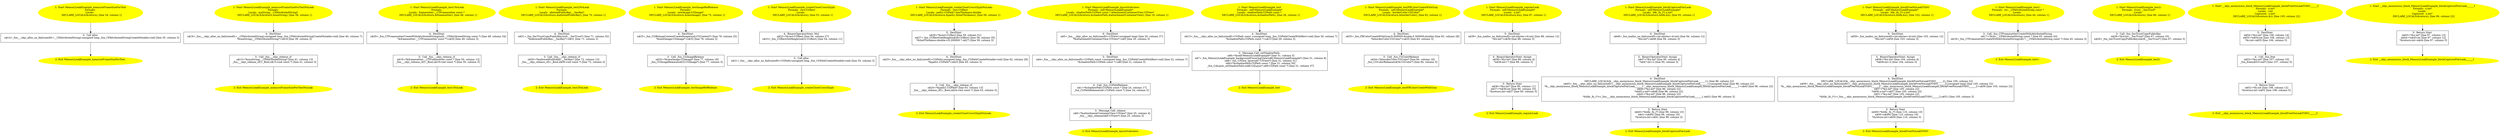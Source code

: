 /* @generated */
digraph iCFG {
"measureFrameSizeForText#MemoryLeakExample#class.f59bd9e59cef3fd16475487a380b3804_1" [label="1: Start MemoryLeakExample_measureFrameSizeForText\nFormals: \nLocals:  \n   DECLARE_LOCALS(&return); [line 34, column 1]\n " color=yellow style=filled]
	

	 "measureFrameSizeForText#MemoryLeakExample#class.f59bd9e59cef3fd16475487a380b3804_1" -> "measureFrameSizeForText#MemoryLeakExample#class.f59bd9e59cef3fd16475487a380b3804_3" ;
"measureFrameSizeForText#MemoryLeakExample#class.f59bd9e59cef3fd16475487a380b3804_2" [label="2: Exit MemoryLeakExample_measureFrameSizeForText \n  " color=yellow style=filled]
	

"measureFrameSizeForText#MemoryLeakExample#class.f59bd9e59cef3fd16475487a380b3804_3" [label="3:  Call alloc \n   n$14=_fun___objc_alloc_no_fail(sizeof(t=__CFAttributedString):unsigned long,_fun_CFAttributedStringCreateMutable:void) [line 35, column 3]\n " shape="box"]
	

	 "measureFrameSizeForText#MemoryLeakExample#class.f59bd9e59cef3fd16475487a380b3804_3" -> "measureFrameSizeForText#MemoryLeakExample#class.f59bd9e59cef3fd16475487a380b3804_2" ;
"measureFrameSizeForTextNoLeak#MemoryLeakExample#class.9443bec011166230e1709abbe3c930d4_1" [label="1: Start MemoryLeakExample_measureFrameSizeForTextNoLeak\nFormals: \nLocals:  maString:__CFAttributedString* \n   DECLARE_LOCALS(&return,&maString); [line 38, column 1]\n " color=yellow style=filled]
	

	 "measureFrameSizeForTextNoLeak#MemoryLeakExample#class.9443bec011166230e1709abbe3c930d4_1" -> "measureFrameSizeForTextNoLeak#MemoryLeakExample#class.9443bec011166230e1709abbe3c930d4_4" ;
"measureFrameSizeForTextNoLeak#MemoryLeakExample#class.9443bec011166230e1709abbe3c930d4_2" [label="2: Exit MemoryLeakExample_measureFrameSizeForTextNoLeak \n  " color=yellow style=filled]
	

"measureFrameSizeForTextNoLeak#MemoryLeakExample#class.9443bec011166230e1709abbe3c930d4_3" [label="3:  Call _fun___objc_release_cf \n   n$15=*&maString:__CFAttributedString* [line 41, column 13]\n  _fun___objc_release_cf(1:_Bool,n$15:void const *) [line 41, column 3]\n " shape="box"]
	

	 "measureFrameSizeForTextNoLeak#MemoryLeakExample#class.9443bec011166230e1709abbe3c930d4_3" -> "measureFrameSizeForTextNoLeak#MemoryLeakExample#class.9443bec011166230e1709abbe3c930d4_2" ;
"measureFrameSizeForTextNoLeak#MemoryLeakExample#class.9443bec011166230e1709abbe3c930d4_4" [label="4:  DeclStmt \n   n$16=_fun___objc_alloc_no_fail(sizeof(t=__CFAttributedString):unsigned long,_fun_CFAttributedStringCreateMutable:void) [line 40, column 7]\n  *&maString:__CFAttributedString*=n$16 [line 39, column 3]\n " shape="box"]
	

	 "measureFrameSizeForTextNoLeak#MemoryLeakExample#class.9443bec011166230e1709abbe3c930d4_4" -> "measureFrameSizeForTextNoLeak#MemoryLeakExample#class.9443bec011166230e1709abbe3c930d4_3" ;
"test1NoLeak#MemoryLeakExample#class.7e0d9640dbd86a21622e801793707bd9_1" [label="1: Start MemoryLeakExample_test1NoLeak\nFormals: \nLocals:  framesetter:__CTFramesetter const * \n   DECLARE_LOCALS(&return,&framesetter); [line 48, column 1]\n " color=yellow style=filled]
	

	 "test1NoLeak#MemoryLeakExample#class.7e0d9640dbd86a21622e801793707bd9_1" -> "test1NoLeak#MemoryLeakExample#class.7e0d9640dbd86a21622e801793707bd9_4" ;
"test1NoLeak#MemoryLeakExample#class.7e0d9640dbd86a21622e801793707bd9_2" [label="2: Exit MemoryLeakExample_test1NoLeak \n  " color=yellow style=filled]
	

"test1NoLeak#MemoryLeakExample#class.7e0d9640dbd86a21622e801793707bd9_3" [label="3:  Call _fun___objc_release_cf \n   n$19=*&framesetter:__CTFramesetter const * [line 50, column 13]\n  _fun___objc_release_cf(1:_Bool,n$19:void const *) [line 50, column 3]\n " shape="box"]
	

	 "test1NoLeak#MemoryLeakExample#class.7e0d9640dbd86a21622e801793707bd9_3" -> "test1NoLeak#MemoryLeakExample#class.7e0d9640dbd86a21622e801793707bd9_2" ;
"test1NoLeak#MemoryLeakExample#class.7e0d9640dbd86a21622e801793707bd9_4" [label="4:  DeclStmt \n   n$20=_fun_CTFramesetterCreateWithAttributedString(null:__CFAttributedString const *) [line 49, column 34]\n  *&framesetter:__CTFramesetter const *=n$20 [line 49, column 3]\n " shape="box"]
	

	 "test1NoLeak#MemoryLeakExample#class.7e0d9640dbd86a21622e801793707bd9_4" -> "test1NoLeak#MemoryLeakExample#class.7e0d9640dbd86a21622e801793707bd9_3" ;
"test2NoLeak#MemoryLeakExample#class.69cf0c35f7df26deefa723cac655894d_1" [label="1: Start MemoryLeakExample_test2NoLeak\nFormals: \nLocals:  allowedPublicKey:__SecKey* \n   DECLARE_LOCALS(&return,&allowedPublicKey); [line 70, column 1]\n " color=yellow style=filled]
	

	 "test2NoLeak#MemoryLeakExample#class.69cf0c35f7df26deefa723cac655894d_1" -> "test2NoLeak#MemoryLeakExample#class.69cf0c35f7df26deefa723cac655894d_4" ;
"test2NoLeak#MemoryLeakExample#class.69cf0c35f7df26deefa723cac655894d_2" [label="2: Exit MemoryLeakExample_test2NoLeak \n  " color=yellow style=filled]
	

"test2NoLeak#MemoryLeakExample#class.69cf0c35f7df26deefa723cac655894d_3" [label="3:  Call _fun___objc_release_cf \n   n$30=*&allowedPublicKey:__SecKey* [line 72, column 13]\n  _fun___objc_release_cf(1:_Bool,n$30:void const *) [line 72, column 3]\n " shape="box"]
	

	 "test2NoLeak#MemoryLeakExample#class.69cf0c35f7df26deefa723cac655894d_3" -> "test2NoLeak#MemoryLeakExample#class.69cf0c35f7df26deefa723cac655894d_2" ;
"test2NoLeak#MemoryLeakExample#class.69cf0c35f7df26deefa723cac655894d_4" [label="4:  DeclStmt \n   n$31=_fun_SecTrustCopyPublicKey(null:__SecTrust*) [line 71, column 32]\n  *&allowedPublicKey:__SecKey*=n$31 [line 71, column 3]\n " shape="box"]
	

	 "test2NoLeak#MemoryLeakExample#class.69cf0c35f7df26deefa723cac655894d_4" -> "test2NoLeak#MemoryLeakExample#class.69cf0c35f7df26deefa723cac655894d_3" ;
"testImageRefRelease#MemoryLeakExample#class.fa3cf5eac6a14b14c5050c7d62d2a79f_1" [label="1: Start MemoryLeakExample_testImageRefRelease\nFormals: \nLocals:  newImage:CGImage* \n   DECLARE_LOCALS(&return,&newImage); [line 75, column 1]\n " color=yellow style=filled]
	

	 "testImageRefRelease#MemoryLeakExample#class.fa3cf5eac6a14b14c5050c7d62d2a79f_1" -> "testImageRefRelease#MemoryLeakExample#class.fa3cf5eac6a14b14c5050c7d62d2a79f_4" ;
"testImageRefRelease#MemoryLeakExample#class.fa3cf5eac6a14b14c5050c7d62d2a79f_2" [label="2: Exit MemoryLeakExample_testImageRefRelease \n  " color=yellow style=filled]
	

"testImageRefRelease#MemoryLeakExample#class.fa3cf5eac6a14b14c5050c7d62d2a79f_3" [label="3:  Call _fun_CGImageRelease \n   n$32=*&newImage:CGImage* [line 77, column 18]\n  _fun_CGImageRelease(n$32:CGImage*) [line 77, column 3]\n " shape="box"]
	

	 "testImageRefRelease#MemoryLeakExample#class.fa3cf5eac6a14b14c5050c7d62d2a79f_3" -> "testImageRefRelease#MemoryLeakExample#class.fa3cf5eac6a14b14c5050c7d62d2a79f_2" ;
"testImageRefRelease#MemoryLeakExample#class.fa3cf5eac6a14b14c5050c7d62d2a79f_4" [label="4:  DeclStmt \n   n$33=_fun_CGBitmapContextCreateImage(null:CGContext*) [line 76, column 25]\n  *&newImage:CGImage*=n$33 [line 76, column 3]\n " shape="box"]
	

	 "testImageRefRelease#MemoryLeakExample#class.fa3cf5eac6a14b14c5050c7d62d2a79f_4" -> "testImageRefRelease#MemoryLeakExample#class.fa3cf5eac6a14b14c5050c7d62d2a79f_3" ;
"createCloseCrossGlyph:#MemoryLeakExample#class.b78475cbe035b221b50538a8aad3c9cf_1" [label="1: Start MemoryLeakExample_createCloseCrossGlyph:\nFormals:  rect:CGRect\nLocals:  \n   DECLARE_LOCALS(&return); [line 53, column 1]\n " color=yellow style=filled]
	

	 "createCloseCrossGlyph:#MemoryLeakExample#class.b78475cbe035b221b50538a8aad3c9cf_1" -> "createCloseCrossGlyph:#MemoryLeakExample#class.b78475cbe035b221b50538a8aad3c9cf_4" ;
"createCloseCrossGlyph:#MemoryLeakExample#class.b78475cbe035b221b50538a8aad3c9cf_2" [label="2: Exit MemoryLeakExample_createCloseCrossGlyph: \n  " color=yellow style=filled]
	

"createCloseCrossGlyph:#MemoryLeakExample#class.b78475cbe035b221b50538a8aad3c9cf_3" [label="3:  Call alloc \n   n$21=_fun___objc_alloc_no_fail(sizeof(t=CGPath):unsigned long,_fun_CGPathCreateMutable:void) [line 55, column 3]\n " shape="box"]
	

	 "createCloseCrossGlyph:#MemoryLeakExample#class.b78475cbe035b221b50538a8aad3c9cf_3" -> "createCloseCrossGlyph:#MemoryLeakExample#class.b78475cbe035b221b50538a8aad3c9cf_2" ;
"createCloseCrossGlyph:#MemoryLeakExample#class.b78475cbe035b221b50538a8aad3c9cf_4" [label="4:  BinaryOperatorStmt: Mul \n   n$22=*&rect:CGRect [line 54, column 27]\n  n$23=_fun_CGRectGetHeight(n$22:CGRect) [line 54, column 11]\n " shape="box"]
	

	 "createCloseCrossGlyph:#MemoryLeakExample#class.b78475cbe035b221b50538a8aad3c9cf_4" -> "createCloseCrossGlyph:#MemoryLeakExample#class.b78475cbe035b221b50538a8aad3c9cf_3" ;
"createCloseCrossGlyphNoLeak:#MemoryLeakExample#class.0954bcd442044fd9788af38303a3790b_1" [label="1: Start MemoryLeakExample_createCloseCrossGlyphNoLeak:\nFormals:  rect:CGRect\nLocals:  path1:CGPath* lineThickness:double \n   DECLARE_LOCALS(&return,&path1,&lineThickness); [line 58, column 1]\n " color=yellow style=filled]
	

	 "createCloseCrossGlyphNoLeak:#MemoryLeakExample#class.0954bcd442044fd9788af38303a3790b_1" -> "createCloseCrossGlyphNoLeak:#MemoryLeakExample#class.0954bcd442044fd9788af38303a3790b_5" ;
"createCloseCrossGlyphNoLeak:#MemoryLeakExample#class.0954bcd442044fd9788af38303a3790b_2" [label="2: Exit MemoryLeakExample_createCloseCrossGlyphNoLeak: \n  " color=yellow style=filled]
	

"createCloseCrossGlyphNoLeak:#MemoryLeakExample#class.0954bcd442044fd9788af38303a3790b_3" [label="3:  Call _fun___objc_release_cf \n   n$24=*&path1:CGPath* [line 63, column 13]\n  _fun___objc_release_cf(1:_Bool,n$24:void const *) [line 63, column 3]\n " shape="box"]
	

	 "createCloseCrossGlyphNoLeak:#MemoryLeakExample#class.0954bcd442044fd9788af38303a3790b_3" -> "createCloseCrossGlyphNoLeak:#MemoryLeakExample#class.0954bcd442044fd9788af38303a3790b_2" ;
"createCloseCrossGlyphNoLeak:#MemoryLeakExample#class.0954bcd442044fd9788af38303a3790b_4" [label="4:  DeclStmt \n   n$25=_fun___objc_alloc_no_fail(sizeof(t=CGPath):unsigned long,_fun_CGPathCreateMutable:void) [line 62, column 28]\n  *&path1:CGPath*=n$25 [line 62, column 3]\n " shape="box"]
	

	 "createCloseCrossGlyphNoLeak:#MemoryLeakExample#class.0954bcd442044fd9788af38303a3790b_4" -> "createCloseCrossGlyphNoLeak:#MemoryLeakExample#class.0954bcd442044fd9788af38303a3790b_3" ;
"createCloseCrossGlyphNoLeak:#MemoryLeakExample#class.0954bcd442044fd9788af38303a3790b_5" [label="5:  DeclStmt \n   n$26=*&rect:CGRect [line 59, column 51]\n  n$27=_fun_CGRectGetHeight(n$26:CGRect) [line 59, column 35]\n  *&lineThickness:double=(0.200000 * n$27) [line 59, column 3]\n " shape="box"]
	

	 "createCloseCrossGlyphNoLeak:#MemoryLeakExample#class.0954bcd442044fd9788af38303a3790b_5" -> "createCloseCrossGlyphNoLeak:#MemoryLeakExample#class.0954bcd442044fd9788af38303a3790b_4" ;
"layoutSubviews#MemoryLeakExample#instance.2b3151f18431bcdbc08267ea4ff96f53_1" [label="1: Start MemoryLeakExample_layoutSubviews\nFormals:  self:MemoryLeakExample*\nLocals:  shadowPath:CGPath const * attachmentContainerView:UIView* \n   DECLARE_LOCALS(&return,&shadowPath,&attachmentContainerView); [line 19, column 1]\n " color=yellow style=filled]
	

	 "layoutSubviews#MemoryLeakExample#instance.2b3151f18431bcdbc08267ea4ff96f53_1" -> "layoutSubviews#MemoryLeakExample#instance.2b3151f18431bcdbc08267ea4ff96f53_6" ;
"layoutSubviews#MemoryLeakExample#instance.2b3151f18431bcdbc08267ea4ff96f53_2" [label="2: Exit MemoryLeakExample_layoutSubviews \n  " color=yellow style=filled]
	

"layoutSubviews#MemoryLeakExample#instance.2b3151f18431bcdbc08267ea4ff96f53_3" [label="3:  Message Call: release \n   n$0=*&attachmentContainerView:UIView* [line 25, column 4]\n  _fun___objc_release(n$0:UIView*) [line 25, column 3]\n " shape="box"]
	

	 "layoutSubviews#MemoryLeakExample#instance.2b3151f18431bcdbc08267ea4ff96f53_3" -> "layoutSubviews#MemoryLeakExample#instance.2b3151f18431bcdbc08267ea4ff96f53_2" ;
"layoutSubviews#MemoryLeakExample#instance.2b3151f18431bcdbc08267ea4ff96f53_4" [label="4:  Call _fun_CGPathRelease \n   n$1=*&shadowPath:CGPath const * [line 24, column 17]\n  _fun_CGPathRelease(n$1:CGPath const *) [line 24, column 3]\n " shape="box"]
	

	 "layoutSubviews#MemoryLeakExample#instance.2b3151f18431bcdbc08267ea4ff96f53_4" -> "layoutSubviews#MemoryLeakExample#instance.2b3151f18431bcdbc08267ea4ff96f53_3" ;
"layoutSubviews#MemoryLeakExample#instance.2b3151f18431bcdbc08267ea4ff96f53_5" [label="5:  DeclStmt \n   n$4=_fun___objc_alloc_no_fail(sizeof(t=CGPath const ):unsigned long,_fun_CGPathCreateWithRect:void) [line 22, column 7]\n  *&shadowPath:CGPath const *=n$4 [line 21, column 3]\n " shape="box"]
	

	 "layoutSubviews#MemoryLeakExample#instance.2b3151f18431bcdbc08267ea4ff96f53_5" -> "layoutSubviews#MemoryLeakExample#instance.2b3151f18431bcdbc08267ea4ff96f53_4" ;
"layoutSubviews#MemoryLeakExample#instance.2b3151f18431bcdbc08267ea4ff96f53_6" [label="6:  DeclStmt \n   n$5=_fun___objc_alloc_no_fail(sizeof(t=UIView):unsigned long) [line 20, column 37]\n  *&attachmentContainerView:UIView*=n$5 [line 20, column 3]\n " shape="box"]
	

	 "layoutSubviews#MemoryLeakExample#instance.2b3151f18431bcdbc08267ea4ff96f53_6" -> "layoutSubviews#MemoryLeakExample#instance.2b3151f18431bcdbc08267ea4ff96f53_5" ;
"test#MemoryLeakExample#instance.cbb708bfe735ac5e5777524359299e00_1" [label="1: Start MemoryLeakExample_test\nFormals:  self:MemoryLeakExample*\nLocals:  shadowPath:CGPath const * \n   DECLARE_LOCALS(&return,&shadowPath); [line 28, column 1]\n " color=yellow style=filled]
	

	 "test#MemoryLeakExample#instance.cbb708bfe735ac5e5777524359299e00_1" -> "test#MemoryLeakExample#instance.cbb708bfe735ac5e5777524359299e00_4" ;
"test#MemoryLeakExample#instance.cbb708bfe735ac5e5777524359299e00_2" [label="2: Exit MemoryLeakExample_test \n  " color=yellow style=filled]
	

"test#MemoryLeakExample#instance.cbb708bfe735ac5e5777524359299e00_3" [label="3:  Message Call: setShadowPath: \n   n$6=*&self:MemoryLeakExample* [line 31, column 3]\n  n$7=_fun_MemoryLeakExample_backgroundCoveringView(n$6:MemoryLeakExample*) [line 31, column 8]\n  n$8=_fun_UIView_layer(n$7:UIView*) [line 31, column 31]\n  n$9=*&shadowPath:CGPath const * [line 31, column 50]\n  _fun_CALayer_setShadowPath:(n$8:CALayer*,n$9:CGPath const *) [line 31, column 37]\n " shape="box"]
	

	 "test#MemoryLeakExample#instance.cbb708bfe735ac5e5777524359299e00_3" -> "test#MemoryLeakExample#instance.cbb708bfe735ac5e5777524359299e00_2" ;
"test#MemoryLeakExample#instance.cbb708bfe735ac5e5777524359299e00_4" [label="4:  DeclStmt \n   n$13=_fun___objc_alloc_no_fail(sizeof(t=CGPath const ):unsigned long,_fun_CGPathCreateWithRect:void) [line 30, column 7]\n  *&shadowPath:CGPath const *=n$13 [line 29, column 3]\n " shape="box"]
	

	 "test#MemoryLeakExample#instance.cbb708bfe735ac5e5777524359299e00_4" -> "test#MemoryLeakExample#instance.cbb708bfe735ac5e5777524359299e00_3" ;
"testFBColorCreateWithGray#MemoryLeakExample#instance.4f74b525e11effa846f82d4205d48a4a_1" [label="1: Start MemoryLeakExample_testFBColorCreateWithGray\nFormals:  self:MemoryLeakExample*\nLocals:  borderColor:CGColor* \n   DECLARE_LOCALS(&return,&borderColor); [line 82, column 1]\n " color=yellow style=filled]
	

	 "testFBColorCreateWithGray#MemoryLeakExample#instance.4f74b525e11effa846f82d4205d48a4a_1" -> "testFBColorCreateWithGray#MemoryLeakExample#instance.4f74b525e11effa846f82d4205d48a4a_4" ;
"testFBColorCreateWithGray#MemoryLeakExample#instance.4f74b525e11effa846f82d4205d48a4a_2" [label="2: Exit MemoryLeakExample_testFBColorCreateWithGray \n  " color=yellow style=filled]
	

"testFBColorCreateWithGray#MemoryLeakExample#instance.4f74b525e11effa846f82d4205d48a4a_3" [label="3:  Call _fun_CGColorRelease \n   n$34=*&borderColor:CGColor* [line 84, column 18]\n  _fun_CGColorRelease(n$34:CGColor*) [line 84, column 3]\n " shape="box"]
	

	 "testFBColorCreateWithGray#MemoryLeakExample#instance.4f74b525e11effa846f82d4205d48a4a_3" -> "testFBColorCreateWithGray#MemoryLeakExample#instance.4f74b525e11effa846f82d4205d48a4a_2" ;
"testFBColorCreateWithGray#MemoryLeakExample#instance.4f74b525e11effa846f82d4205d48a4a_4" [label="4:  DeclStmt \n   n$35=_fun_FBColorCreateWithGray(0.000000:double,0.300000:double) [line 83, column 28]\n  *&borderColor:CGColor*=n$35 [line 83, column 3]\n " shape="box"]
	

	 "testFBColorCreateWithGray#MemoryLeakExample#instance.4f74b525e11effa846f82d4205d48a4a_4" -> "testFBColorCreateWithGray#MemoryLeakExample#instance.4f74b525e11effa846f82d4205d48a4a_3" ;
"regularLeak#MemoryLeakExample#instance.939a892cee505c3459f2d889292f218b_1" [label="1: Start MemoryLeakExample_regularLeak\nFormals:  self:MemoryLeakExample*\nLocals:  x:int* \n   DECLARE_LOCALS(&return,&x); [line 87, column 1]\n " color=yellow style=filled]
	

	 "regularLeak#MemoryLeakExample#instance.939a892cee505c3459f2d889292f218b_1" -> "regularLeak#MemoryLeakExample#instance.939a892cee505c3459f2d889292f218b_5" ;
"regularLeak#MemoryLeakExample#instance.939a892cee505c3459f2d889292f218b_2" [label="2: Exit MemoryLeakExample_regularLeak \n  " color=yellow style=filled]
	

"regularLeak#MemoryLeakExample#instance.939a892cee505c3459f2d889292f218b_3" [label="3:  Return Stmt \n   n$36=*&x:int* [line 90, column 11]\n  n$37=*n$36:int [line 90, column 10]\n  *&return:int=n$37 [line 90, column 3]\n " shape="box"]
	

	 "regularLeak#MemoryLeakExample#instance.939a892cee505c3459f2d889292f218b_3" -> "regularLeak#MemoryLeakExample#instance.939a892cee505c3459f2d889292f218b_2" ;
"regularLeak#MemoryLeakExample#instance.939a892cee505c3459f2d889292f218b_4" [label="4:  BinaryOperatorStmt: Assign \n   n$38=*&x:int* [line 89, column 4]\n  *n$38:int=7 [line 89, column 3]\n " shape="box"]
	

	 "regularLeak#MemoryLeakExample#instance.939a892cee505c3459f2d889292f218b_4" -> "regularLeak#MemoryLeakExample#instance.939a892cee505c3459f2d889292f218b_3" ;
"regularLeak#MemoryLeakExample#instance.939a892cee505c3459f2d889292f218b_5" [label="5:  DeclStmt \n   n$39=_fun_malloc_no_fail(sizeof(t=int;nbytes=4):int) [line 88, column 12]\n  *&x:int*=n$39 [line 88, column 3]\n " shape="box"]
	

	 "regularLeak#MemoryLeakExample#instance.939a892cee505c3459f2d889292f218b_5" -> "regularLeak#MemoryLeakExample#instance.939a892cee505c3459f2d889292f218b_4" ;
"blockCapturedVarLeak#MemoryLeakExample#instance.53bb018bc84d6a696dc756e20b5b3f52_1" [label="1: Start MemoryLeakExample_blockCapturedVarLeak\nFormals:  self:MemoryLeakExample*\nLocals:  blk:_fn_(*) x:int* \n   DECLARE_LOCALS(&return,&blk,&x); [line 93, column 1]\n " color=yellow style=filled]
	

	 "blockCapturedVarLeak#MemoryLeakExample#instance.53bb018bc84d6a696dc756e20b5b3f52_1" -> "blockCapturedVarLeak#MemoryLeakExample#instance.53bb018bc84d6a696dc756e20b5b3f52_6" ;
"blockCapturedVarLeak#MemoryLeakExample#instance.53bb018bc84d6a696dc756e20b5b3f52_2" [label="2: Exit MemoryLeakExample_blockCapturedVarLeak \n  " color=yellow style=filled]
	

"blockCapturedVarLeak#MemoryLeakExample#instance.53bb018bc84d6a696dc756e20b5b3f52_3" [label="3:  Return Stmt \n   n$40=*&blk:_fn_(*) [line 99, column 10]\n  n$41=n$40() [line 99, column 10]\n  *&return:int=n$41 [line 99, column 3]\n " shape="box"]
	

	 "blockCapturedVarLeak#MemoryLeakExample#instance.53bb018bc84d6a696dc756e20b5b3f52_3" -> "blockCapturedVarLeak#MemoryLeakExample#instance.53bb018bc84d6a696dc756e20b5b3f52_2" ;
"blockCapturedVarLeak#MemoryLeakExample#instance.53bb018bc84d6a696dc756e20b5b3f52_4" [label="4:  DeclStmt \n   DECLARE_LOCALS(&__objc_anonymous_block_MemoryLeakExample_blockCapturedVarLeak______1); [line 96, column 22]\n  n$45=_fun___objc_alloc_no_fail(sizeof(t=__objc_anonymous_block_MemoryLeakExample_blockCapturedVarLeak______1):unsigned long) [line 96, column 22]\n  *&__objc_anonymous_block_MemoryLeakExample_blockCapturedVarLeak______1:__objc_anonymous_block_MemoryLeakExample_blockCapturedVarLeak______1=n$45 [line 96, column 22]\n  n$46=*&x:int* [line 96, column 22]\n  *n$45.x:int*=n$46 [line 96, column 22]\n  n$42=*&x:int* [line 96, column 22]\n  *&blk:_fn_(*)=(_fun___objc_anonymous_block_MemoryLeakExample_blockCapturedVarLeak______1,n$42) [line 96, column 3]\n " shape="box"]
	

	 "blockCapturedVarLeak#MemoryLeakExample#instance.53bb018bc84d6a696dc756e20b5b3f52_4" -> "blockCapturedVarLeak#MemoryLeakExample#instance.53bb018bc84d6a696dc756e20b5b3f52_3" ;
"blockCapturedVarLeak#MemoryLeakExample#instance.53bb018bc84d6a696dc756e20b5b3f52_5" [label="5:  BinaryOperatorStmt: Assign \n   n$47=*&x:int* [line 95, column 4]\n  *n$47:int=2 [line 95, column 3]\n " shape="box"]
	

	 "blockCapturedVarLeak#MemoryLeakExample#instance.53bb018bc84d6a696dc756e20b5b3f52_5" -> "blockCapturedVarLeak#MemoryLeakExample#instance.53bb018bc84d6a696dc756e20b5b3f52_4" ;
"blockCapturedVarLeak#MemoryLeakExample#instance.53bb018bc84d6a696dc756e20b5b3f52_6" [label="6:  DeclStmt \n   n$48=_fun_malloc_no_fail(sizeof(t=int;nbytes=4):int) [line 94, column 12]\n  *&x:int*=n$48 [line 94, column 3]\n " shape="box"]
	

	 "blockCapturedVarLeak#MemoryLeakExample#instance.53bb018bc84d6a696dc756e20b5b3f52_6" -> "blockCapturedVarLeak#MemoryLeakExample#instance.53bb018bc84d6a696dc756e20b5b3f52_5" ;
"blockFreeNoLeakTODO#MemoryLeakExample#instance.745cca07ccdb517734d79c9d7a1eaed8_1" [label="1: Start MemoryLeakExample_blockFreeNoLeakTODO\nFormals:  self:MemoryLeakExample*\nLocals:  blk:_fn_(*) x:int* \n   DECLARE_LOCALS(&return,&blk,&x); [line 102, column 1]\n " color=yellow style=filled]
	

	 "blockFreeNoLeakTODO#MemoryLeakExample#instance.745cca07ccdb517734d79c9d7a1eaed8_1" -> "blockFreeNoLeakTODO#MemoryLeakExample#instance.745cca07ccdb517734d79c9d7a1eaed8_6" ;
"blockFreeNoLeakTODO#MemoryLeakExample#instance.745cca07ccdb517734d79c9d7a1eaed8_2" [label="2: Exit MemoryLeakExample_blockFreeNoLeakTODO \n  " color=yellow style=filled]
	

"blockFreeNoLeakTODO#MemoryLeakExample#instance.745cca07ccdb517734d79c9d7a1eaed8_3" [label="3:  Return Stmt \n   n$49=*&blk:_fn_(*) [line 110, column 10]\n  n$50=n$49() [line 110, column 10]\n  *&return:int=n$50 [line 110, column 3]\n " shape="box"]
	

	 "blockFreeNoLeakTODO#MemoryLeakExample#instance.745cca07ccdb517734d79c9d7a1eaed8_3" -> "blockFreeNoLeakTODO#MemoryLeakExample#instance.745cca07ccdb517734d79c9d7a1eaed8_2" ;
"blockFreeNoLeakTODO#MemoryLeakExample#instance.745cca07ccdb517734d79c9d7a1eaed8_4" [label="4:  DeclStmt \n   DECLARE_LOCALS(&__objc_anonymous_block_MemoryLeakExample_blockFreeNoLeakTODO______2); [line 105, column 22]\n  n$56=_fun___objc_alloc_no_fail(sizeof(t=__objc_anonymous_block_MemoryLeakExample_blockFreeNoLeakTODO______2):unsigned long) [line 105, column 22]\n  *&__objc_anonymous_block_MemoryLeakExample_blockFreeNoLeakTODO______2:__objc_anonymous_block_MemoryLeakExample_blockFreeNoLeakTODO______2=n$56 [line 105, column 22]\n  n$57=*&x:int* [line 105, column 22]\n  *n$56.x:int*=n$57 [line 105, column 22]\n  n$51=*&x:int* [line 105, column 22]\n  *&blk:_fn_(*)=(_fun___objc_anonymous_block_MemoryLeakExample_blockFreeNoLeakTODO______2,n$51) [line 105, column 3]\n " shape="box"]
	

	 "blockFreeNoLeakTODO#MemoryLeakExample#instance.745cca07ccdb517734d79c9d7a1eaed8_4" -> "blockFreeNoLeakTODO#MemoryLeakExample#instance.745cca07ccdb517734d79c9d7a1eaed8_3" ;
"blockFreeNoLeakTODO#MemoryLeakExample#instance.745cca07ccdb517734d79c9d7a1eaed8_5" [label="5:  BinaryOperatorStmt: Assign \n   n$58=*&x:int* [line 104, column 4]\n  *n$58:int=2 [line 104, column 3]\n " shape="box"]
	

	 "blockFreeNoLeakTODO#MemoryLeakExample#instance.745cca07ccdb517734d79c9d7a1eaed8_5" -> "blockFreeNoLeakTODO#MemoryLeakExample#instance.745cca07ccdb517734d79c9d7a1eaed8_4" ;
"blockFreeNoLeakTODO#MemoryLeakExample#instance.745cca07ccdb517734d79c9d7a1eaed8_6" [label="6:  DeclStmt \n   n$59=_fun_malloc_no_fail(sizeof(t=int;nbytes=4):int) [line 103, column 12]\n  *&x:int*=n$59 [line 103, column 3]\n " shape="box"]
	

	 "blockFreeNoLeakTODO#MemoryLeakExample#instance.745cca07ccdb517734d79c9d7a1eaed8_6" -> "blockFreeNoLeakTODO#MemoryLeakExample#instance.745cca07ccdb517734d79c9d7a1eaed8_5" ;
"test1:#MemoryLeakExample#class.6a178021c88203c49ec4a36c5d873685_1" [label="1: Start MemoryLeakExample_test1:\nFormals:  str:__CFAttributedString const *\nLocals:  \n   DECLARE_LOCALS(&return); [line 44, column 1]\n " color=yellow style=filled]
	

	 "test1:#MemoryLeakExample#class.6a178021c88203c49ec4a36c5d873685_1" -> "test1:#MemoryLeakExample#class.6a178021c88203c49ec4a36c5d873685_3" ;
"test1:#MemoryLeakExample#class.6a178021c88203c49ec4a36c5d873685_2" [label="2: Exit MemoryLeakExample_test1: \n  " color=yellow style=filled]
	

"test1:#MemoryLeakExample#class.6a178021c88203c49ec4a36c5d873685_3" [label="3:  Call _fun_CTFramesetterCreateWithAttributedString \n   n$17=*&str:__CFAttributedString const * [line 45, column 43]\n  n$18=_fun_CTFramesetterCreateWithAttributedString(n$17:__CFAttributedString const *) [line 45, column 3]\n " shape="box"]
	

	 "test1:#MemoryLeakExample#class.6a178021c88203c49ec4a36c5d873685_3" -> "test1:#MemoryLeakExample#class.6a178021c88203c49ec4a36c5d873685_2" ;
"test2:#MemoryLeakExample#class.4d854f1c80289cc8e5422233831af105_1" [label="1: Start MemoryLeakExample_test2:\nFormals:  trust:__SecTrust*\nLocals:  \n   DECLARE_LOCALS(&return); [line 66, column 1]\n " color=yellow style=filled]
	

	 "test2:#MemoryLeakExample#class.4d854f1c80289cc8e5422233831af105_1" -> "test2:#MemoryLeakExample#class.4d854f1c80289cc8e5422233831af105_3" ;
"test2:#MemoryLeakExample#class.4d854f1c80289cc8e5422233831af105_2" [label="2: Exit MemoryLeakExample_test2: \n  " color=yellow style=filled]
	

"test2:#MemoryLeakExample#class.4d854f1c80289cc8e5422233831af105_3" [label="3:  Call _fun_SecTrustCopyPublicKey \n   n$28=*&trust:__SecTrust* [line 67, column 25]\n  n$29=_fun_SecTrustCopyPublicKey(n$28:__SecTrust*) [line 67, column 3]\n " shape="box"]
	

	 "test2:#MemoryLeakExample#class.4d854f1c80289cc8e5422233831af105_3" -> "test2:#MemoryLeakExample#class.4d854f1c80289cc8e5422233831af105_2" ;
"__objc_anonymous_block_MemoryLeakExample_blockFreeNoLeakTODO______2.bd7ef2b4ce24013b799557ec57c8b268_1" [label="1: Start __objc_anonymous_block_MemoryLeakExample_blockFreeNoLeakTODO______2\nFormals:  x:int*\nLocals:  i:int\nCaptured:  x:int* \n   DECLARE_LOCALS(&return,&i); [line 105, column 22]\n " color=yellow style=filled]
	

	 "__objc_anonymous_block_MemoryLeakExample_blockFreeNoLeakTODO______2.bd7ef2b4ce24013b799557ec57c8b268_1" -> "__objc_anonymous_block_MemoryLeakExample_blockFreeNoLeakTODO______2.bd7ef2b4ce24013b799557ec57c8b268_5" ;
"__objc_anonymous_block_MemoryLeakExample_blockFreeNoLeakTODO______2.bd7ef2b4ce24013b799557ec57c8b268_2" [label="2: Exit __objc_anonymous_block_MemoryLeakExample_blockFreeNoLeakTODO______2 \n  " color=yellow style=filled]
	

"__objc_anonymous_block_MemoryLeakExample_blockFreeNoLeakTODO______2.bd7ef2b4ce24013b799557ec57c8b268_3" [label="3:  Return Stmt \n   n$52=*&i:int [line 108, column 12]\n  *&return:int=n$52 [line 108, column 5]\n " shape="box"]
	

	 "__objc_anonymous_block_MemoryLeakExample_blockFreeNoLeakTODO______2.bd7ef2b4ce24013b799557ec57c8b268_3" -> "__objc_anonymous_block_MemoryLeakExample_blockFreeNoLeakTODO______2.bd7ef2b4ce24013b799557ec57c8b268_2" ;
"__objc_anonymous_block_MemoryLeakExample_blockFreeNoLeakTODO______2.bd7ef2b4ce24013b799557ec57c8b268_4" [label="4:  Call _fun_free \n   n$53=*&x:int* [line 107, column 10]\n  _fun_free(n$53:void*) [line 107, column 5]\n " shape="box"]
	

	 "__objc_anonymous_block_MemoryLeakExample_blockFreeNoLeakTODO______2.bd7ef2b4ce24013b799557ec57c8b268_4" -> "__objc_anonymous_block_MemoryLeakExample_blockFreeNoLeakTODO______2.bd7ef2b4ce24013b799557ec57c8b268_3" ;
"__objc_anonymous_block_MemoryLeakExample_blockFreeNoLeakTODO______2.bd7ef2b4ce24013b799557ec57c8b268_5" [label="5:  DeclStmt \n   n$54=*&x:int* [line 106, column 14]\n  n$55=*n$54:int [line 106, column 13]\n  *&i:int=n$55 [line 106, column 5]\n " shape="box"]
	

	 "__objc_anonymous_block_MemoryLeakExample_blockFreeNoLeakTODO______2.bd7ef2b4ce24013b799557ec57c8b268_5" -> "__objc_anonymous_block_MemoryLeakExample_blockFreeNoLeakTODO______2.bd7ef2b4ce24013b799557ec57c8b268_4" ;
"__objc_anonymous_block_MemoryLeakExample_blockCapturedVarLeak______1.568a53eb7ba532f460d3cabf046ca2b1_1" [label="1: Start __objc_anonymous_block_MemoryLeakExample_blockCapturedVarLeak______1\nFormals:  x:int*\nLocals: \nCaptured:  x:int* \n   DECLARE_LOCALS(&return); [line 96, column 22]\n " color=yellow style=filled]
	

	 "__objc_anonymous_block_MemoryLeakExample_blockCapturedVarLeak______1.568a53eb7ba532f460d3cabf046ca2b1_1" -> "__objc_anonymous_block_MemoryLeakExample_blockCapturedVarLeak______1.568a53eb7ba532f460d3cabf046ca2b1_3" ;
"__objc_anonymous_block_MemoryLeakExample_blockCapturedVarLeak______1.568a53eb7ba532f460d3cabf046ca2b1_2" [label="2: Exit __objc_anonymous_block_MemoryLeakExample_blockCapturedVarLeak______1 \n  " color=yellow style=filled]
	

"__objc_anonymous_block_MemoryLeakExample_blockCapturedVarLeak______1.568a53eb7ba532f460d3cabf046ca2b1_3" [label="3:  Return Stmt \n   n$43=*&x:int* [line 97, column 13]\n  n$44=*n$43:int [line 97, column 12]\n  *&return:int=n$44 [line 97, column 5]\n " shape="box"]
	

	 "__objc_anonymous_block_MemoryLeakExample_blockCapturedVarLeak______1.568a53eb7ba532f460d3cabf046ca2b1_3" -> "__objc_anonymous_block_MemoryLeakExample_blockCapturedVarLeak______1.568a53eb7ba532f460d3cabf046ca2b1_2" ;
}

